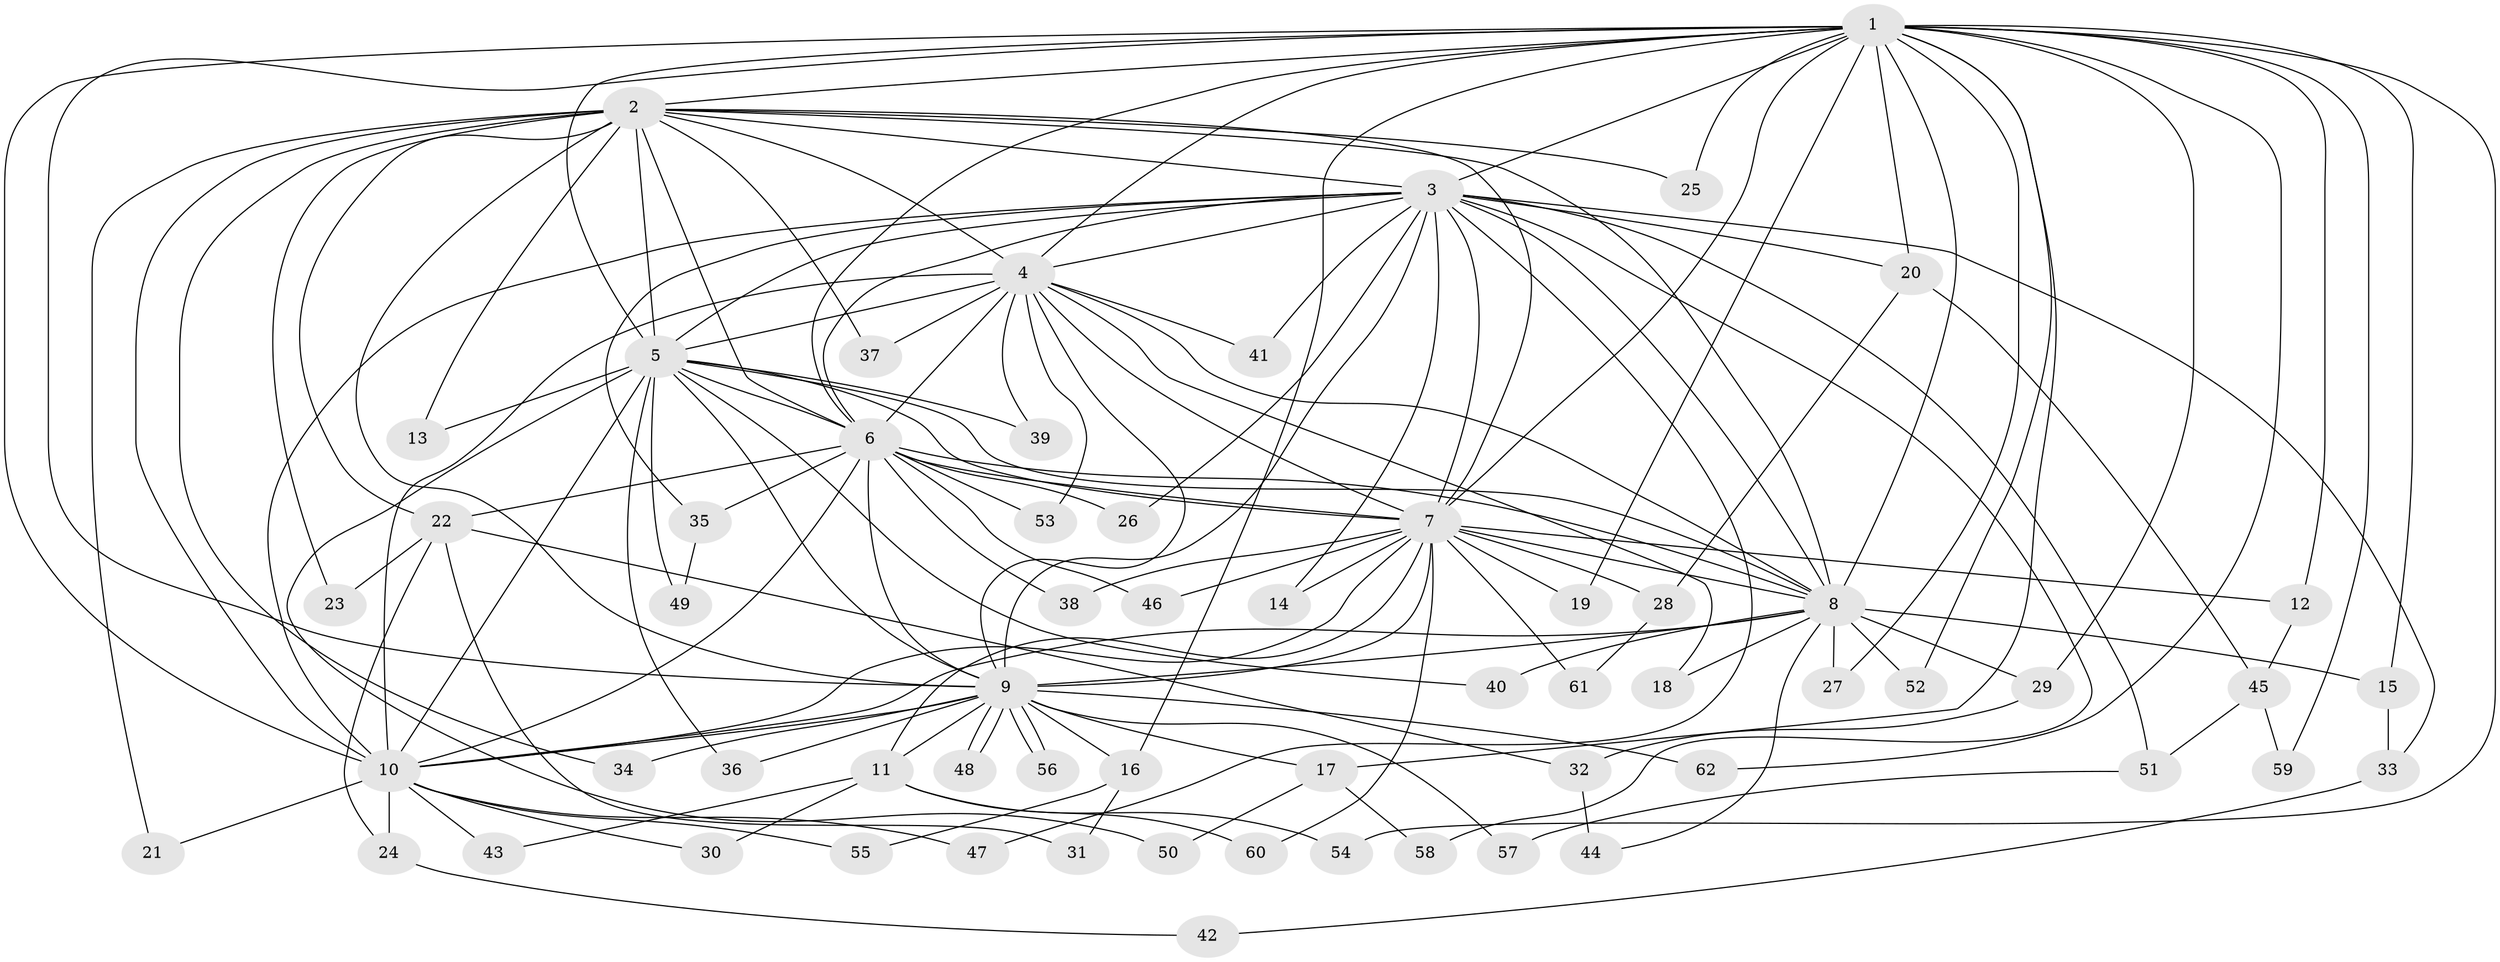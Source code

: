 // coarse degree distribution, {18: 0.02702702702702703, 16: 0.02702702702702703, 15: 0.05405405405405406, 1: 0.24324324324324326, 2: 0.4594594594594595, 4: 0.10810810810810811, 3: 0.08108108108108109}
// Generated by graph-tools (version 1.1) at 2025/46/03/04/25 21:46:32]
// undirected, 62 vertices, 149 edges
graph export_dot {
graph [start="1"]
  node [color=gray90,style=filled];
  1;
  2;
  3;
  4;
  5;
  6;
  7;
  8;
  9;
  10;
  11;
  12;
  13;
  14;
  15;
  16;
  17;
  18;
  19;
  20;
  21;
  22;
  23;
  24;
  25;
  26;
  27;
  28;
  29;
  30;
  31;
  32;
  33;
  34;
  35;
  36;
  37;
  38;
  39;
  40;
  41;
  42;
  43;
  44;
  45;
  46;
  47;
  48;
  49;
  50;
  51;
  52;
  53;
  54;
  55;
  56;
  57;
  58;
  59;
  60;
  61;
  62;
  1 -- 2;
  1 -- 3;
  1 -- 4;
  1 -- 5;
  1 -- 6;
  1 -- 7;
  1 -- 8;
  1 -- 9;
  1 -- 10;
  1 -- 12;
  1 -- 15;
  1 -- 16;
  1 -- 17;
  1 -- 19;
  1 -- 20;
  1 -- 25;
  1 -- 27;
  1 -- 29;
  1 -- 52;
  1 -- 54;
  1 -- 59;
  1 -- 62;
  2 -- 3;
  2 -- 4;
  2 -- 5;
  2 -- 6;
  2 -- 7;
  2 -- 8;
  2 -- 9;
  2 -- 10;
  2 -- 13;
  2 -- 21;
  2 -- 22;
  2 -- 23;
  2 -- 25;
  2 -- 34;
  2 -- 37;
  3 -- 4;
  3 -- 5;
  3 -- 6;
  3 -- 7;
  3 -- 8;
  3 -- 9;
  3 -- 10;
  3 -- 14;
  3 -- 20;
  3 -- 26;
  3 -- 33;
  3 -- 35;
  3 -- 41;
  3 -- 47;
  3 -- 51;
  3 -- 58;
  4 -- 5;
  4 -- 6;
  4 -- 7;
  4 -- 8;
  4 -- 9;
  4 -- 10;
  4 -- 18;
  4 -- 37;
  4 -- 39;
  4 -- 41;
  4 -- 53;
  5 -- 6;
  5 -- 7;
  5 -- 8;
  5 -- 9;
  5 -- 10;
  5 -- 13;
  5 -- 36;
  5 -- 39;
  5 -- 40;
  5 -- 49;
  5 -- 50;
  6 -- 7;
  6 -- 8;
  6 -- 9;
  6 -- 10;
  6 -- 22;
  6 -- 26;
  6 -- 35;
  6 -- 38;
  6 -- 46;
  6 -- 53;
  7 -- 8;
  7 -- 9;
  7 -- 10;
  7 -- 11;
  7 -- 12;
  7 -- 14;
  7 -- 19;
  7 -- 28;
  7 -- 38;
  7 -- 46;
  7 -- 60;
  7 -- 61;
  8 -- 9;
  8 -- 10;
  8 -- 15;
  8 -- 18;
  8 -- 27;
  8 -- 29;
  8 -- 40;
  8 -- 44;
  8 -- 52;
  9 -- 10;
  9 -- 11;
  9 -- 16;
  9 -- 17;
  9 -- 34;
  9 -- 36;
  9 -- 48;
  9 -- 48;
  9 -- 56;
  9 -- 56;
  9 -- 57;
  9 -- 62;
  10 -- 21;
  10 -- 24;
  10 -- 30;
  10 -- 43;
  10 -- 47;
  10 -- 55;
  11 -- 30;
  11 -- 43;
  11 -- 54;
  11 -- 60;
  12 -- 45;
  15 -- 33;
  16 -- 31;
  16 -- 55;
  17 -- 50;
  17 -- 58;
  20 -- 28;
  20 -- 45;
  22 -- 23;
  22 -- 24;
  22 -- 31;
  22 -- 32;
  24 -- 42;
  28 -- 61;
  29 -- 32;
  32 -- 44;
  33 -- 42;
  35 -- 49;
  45 -- 51;
  45 -- 59;
  51 -- 57;
}
